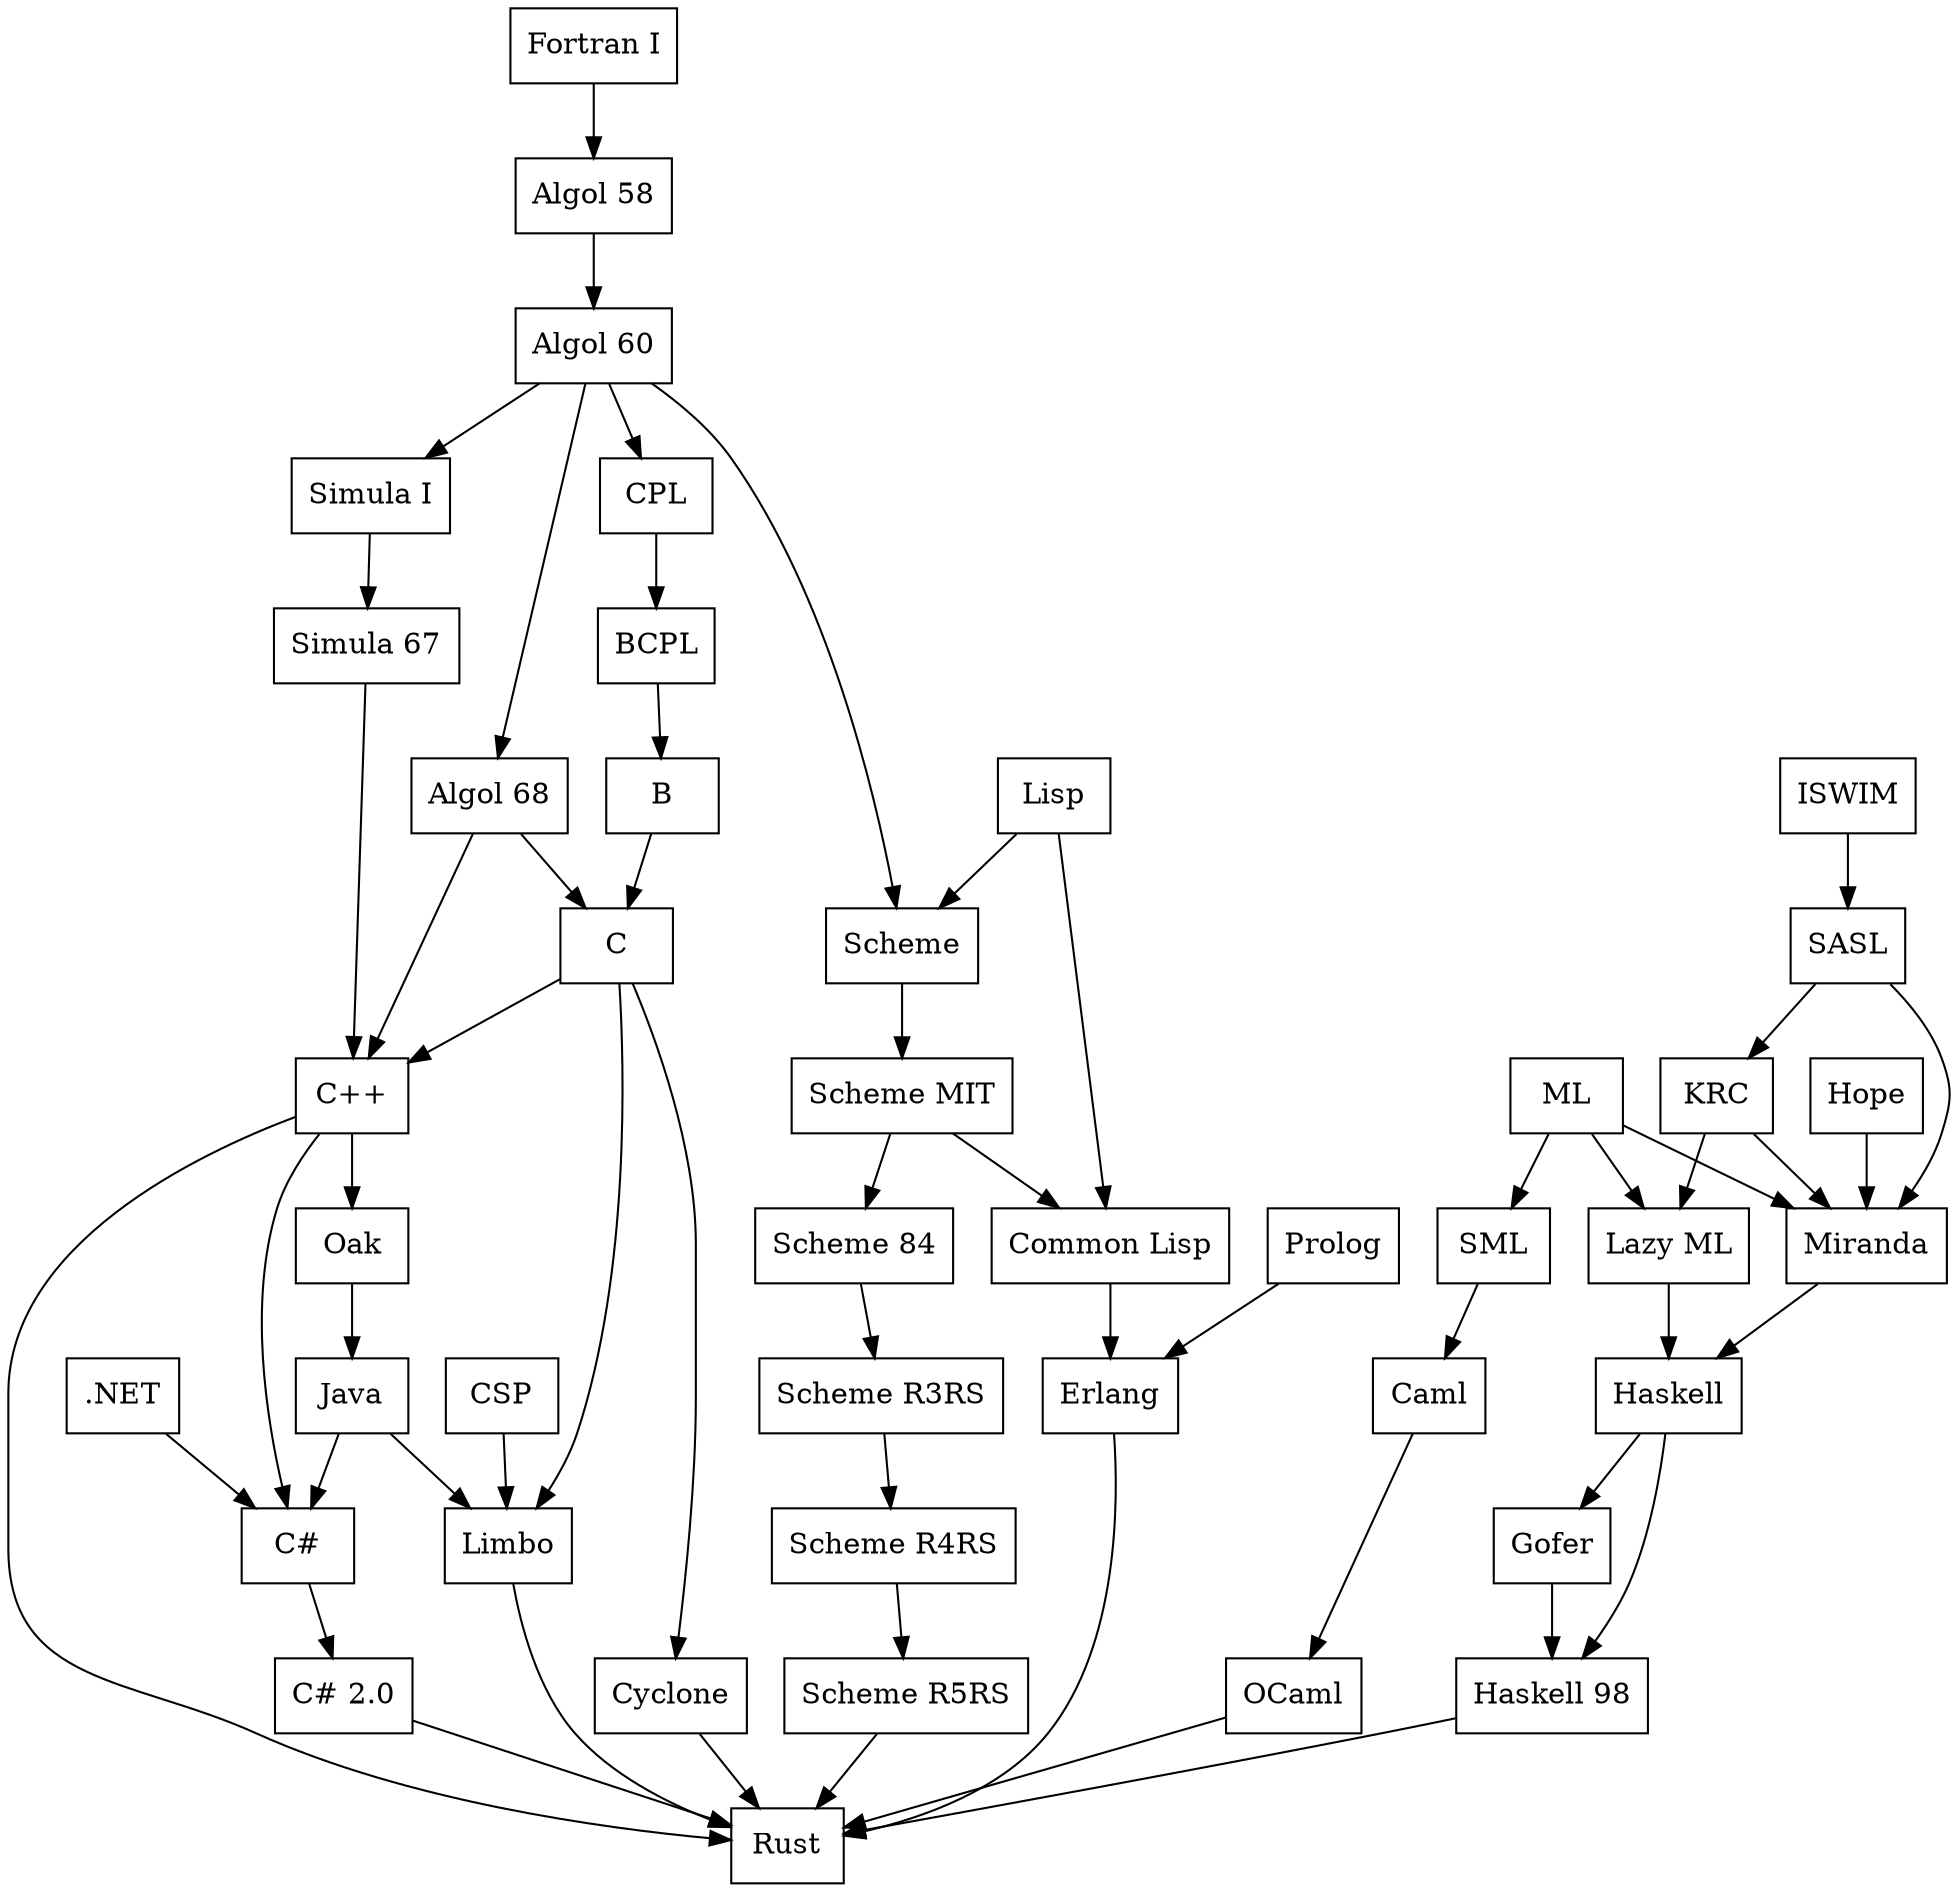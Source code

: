 digraph Rust {
  node [shape="box"]
  "Fortran I" -> "Algol 58"
  "Algol 58" -> "Algol 60"
  "Algol 60" -> "Algol 68"
  "Algol 68" -> "C"
  "Algol 60" -> "CPL"
  "CPL" -> "BCPL"
  "BCPL" -> "B"
  "B" -> "C"
  "C" -> "C++"
  "Algol 68" -> "C++"
  "Algol 60" -> "Simula I"
  "Simula I" -> "Simula 67"
  "Simula 67" -> "C++"
  "C++" -> "Rust"
  "Algol 60" -> "Scheme"
  "Lisp" -> "Scheme"
  "Scheme" -> "Scheme MIT"
  "Scheme MIT" -> "Common Lisp"
  "Lisp" -> "Common Lisp"
  "Common Lisp" -> "Erlang"
  "Prolog" -> "Erlang"
  "Erlang" -> "Rust"
  "ML" -> "SML"
  "SML" -> "Caml"
  "Caml" -> "OCaml"
  "OCaml" -> "Rust"
  "ISWIM" -> "SASL"
  "SASL" -> "KRC"
  "KRC" -> "Lazy ML"
  "ML" -> "Lazy ML"
  "Lazy ML" -> "Haskell"
  "Hope" -> "Miranda"
  "ML" -> "Miranda"
  "SASL" -> "Miranda"
  "KRC" -> "Miranda"
  "Miranda" -> "Haskell"
  "Haskell" -> "Gofer"
  "Gofer" -> "Haskell 98"
  "Haskell" -> "Haskell 98"
  "Haskell 98" -> "Rust"
  "C++" -> "Oak"
  "Oak" -> "Java"
  "Java" -> "Limbo"
  "C" -> "Limbo"
  "CSP" -> "Limbo"
  "Limbo" -> "Rust"
  "C" -> "Cyclone"
  "Cyclone" -> "Rust"
  "Scheme MIT" -> "Scheme 84"
  "Scheme 84" -> "Scheme R3RS"
  "Scheme R3RS" -> "Scheme R4RS"
  "Scheme R4RS" -> "Scheme R5RS"
  "Scheme R5RS" -> "Rust"
  "C++" -> "C#"
  ".NET" -> "C#"
  "Java" -> "C#"
  "C#" -> "C# 2.0"
  "C# 2.0" -> "Rust"
}
